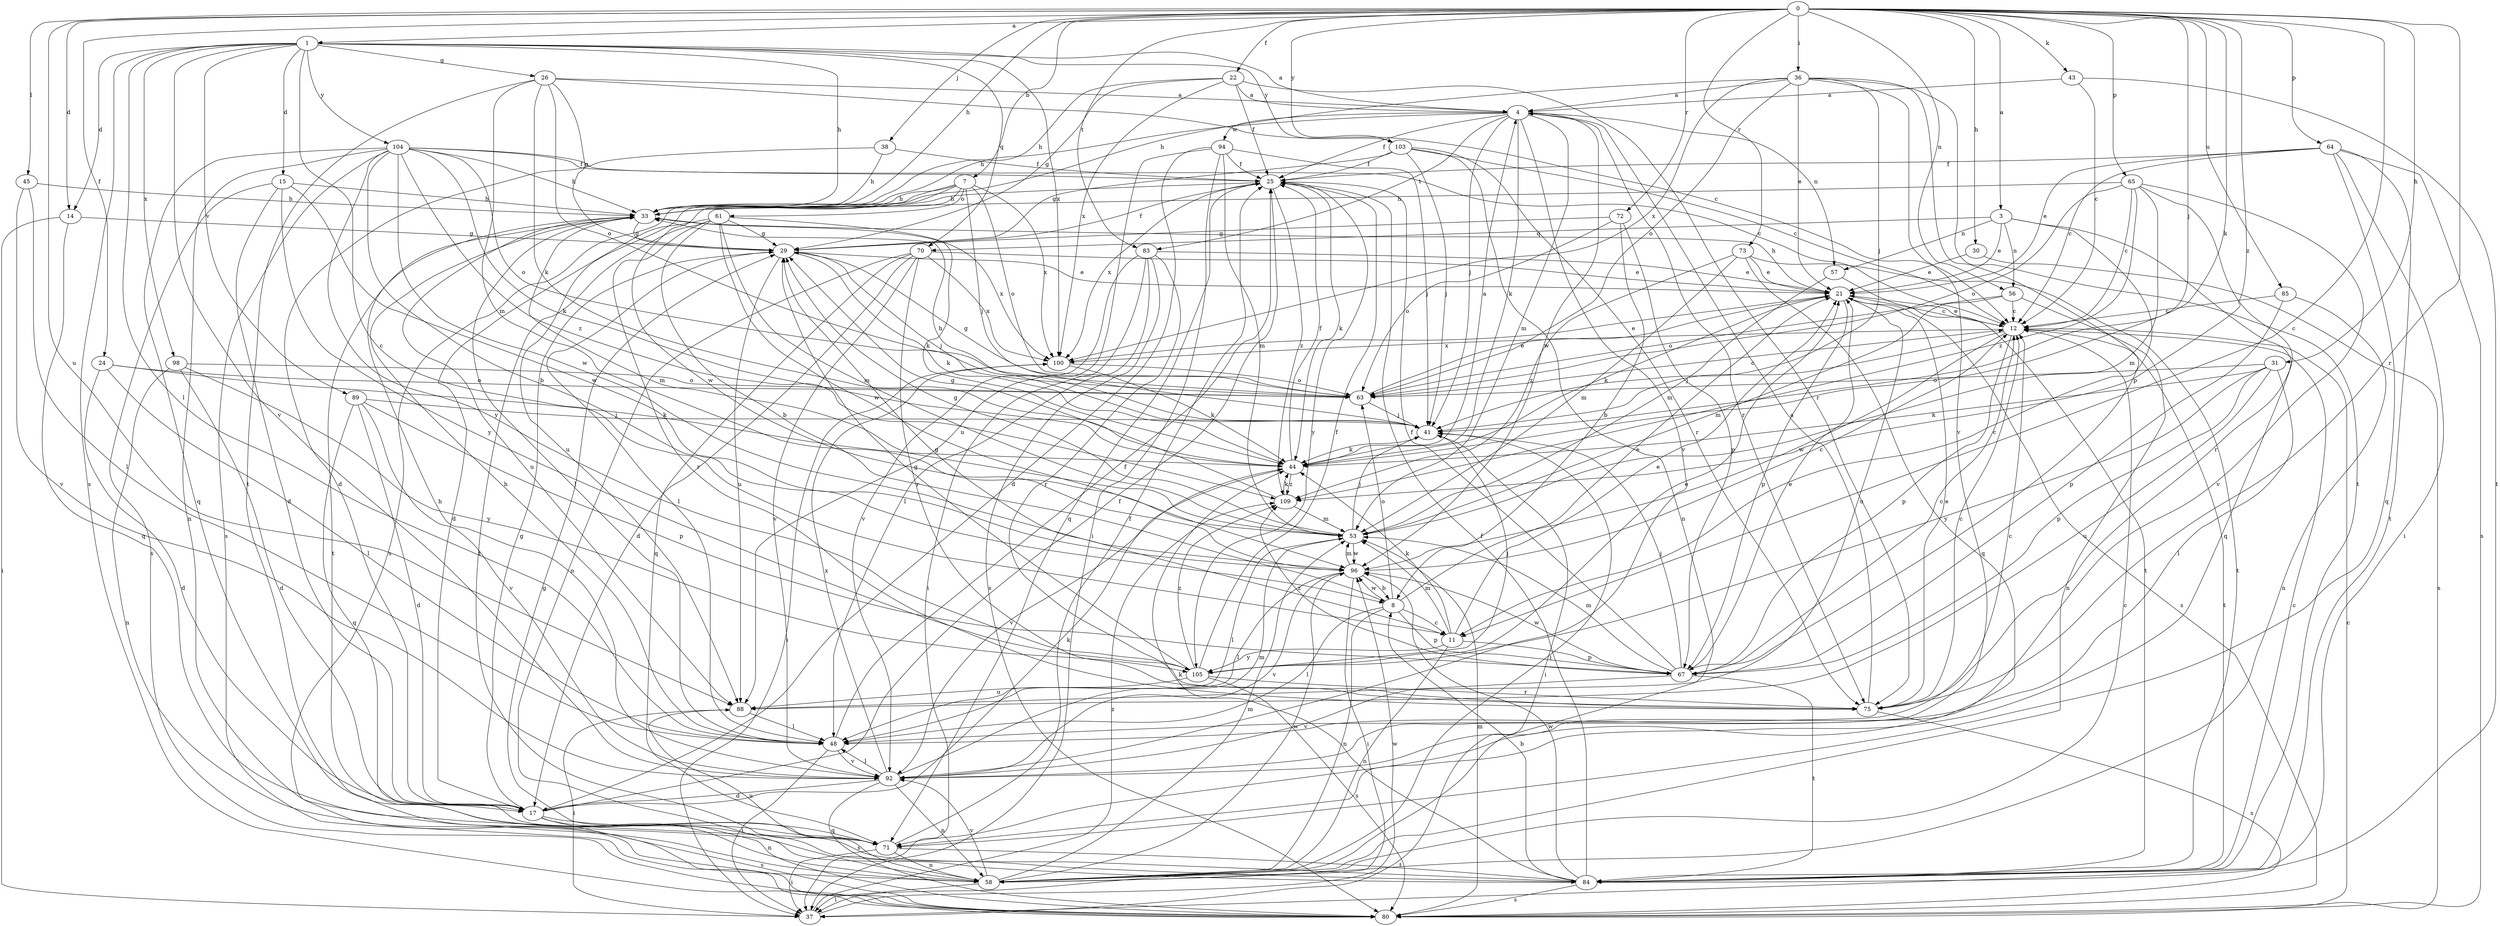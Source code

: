 strict digraph  {
0;
1;
3;
4;
7;
8;
11;
12;
14;
15;
17;
21;
22;
24;
25;
26;
29;
30;
31;
33;
36;
37;
38;
41;
43;
44;
45;
48;
53;
56;
57;
58;
61;
63;
64;
65;
67;
70;
71;
72;
73;
75;
80;
83;
84;
85;
88;
89;
92;
94;
96;
98;
100;
103;
104;
105;
109;
0 -> 1  [label=a];
0 -> 3  [label=a];
0 -> 7  [label=b];
0 -> 11  [label=c];
0 -> 14  [label=d];
0 -> 22  [label=f];
0 -> 24  [label=f];
0 -> 30  [label=h];
0 -> 31  [label=h];
0 -> 33  [label=h];
0 -> 36  [label=i];
0 -> 38  [label=j];
0 -> 41  [label=j];
0 -> 43  [label=k];
0 -> 44  [label=k];
0 -> 45  [label=l];
0 -> 56  [label=n];
0 -> 64  [label=p];
0 -> 65  [label=p];
0 -> 72  [label=r];
0 -> 73  [label=r];
0 -> 75  [label=r];
0 -> 83  [label=t];
0 -> 85  [label=u];
0 -> 88  [label=u];
0 -> 103  [label=y];
0 -> 109  [label=z];
1 -> 4  [label=a];
1 -> 11  [label=c];
1 -> 14  [label=d];
1 -> 15  [label=d];
1 -> 26  [label=g];
1 -> 33  [label=h];
1 -> 48  [label=l];
1 -> 70  [label=q];
1 -> 80  [label=s];
1 -> 89  [label=v];
1 -> 92  [label=v];
1 -> 98  [label=x];
1 -> 100  [label=x];
1 -> 103  [label=y];
1 -> 104  [label=y];
3 -> 11  [label=c];
3 -> 21  [label=e];
3 -> 56  [label=n];
3 -> 57  [label=n];
3 -> 70  [label=q];
3 -> 71  [label=q];
4 -> 25  [label=f];
4 -> 33  [label=h];
4 -> 41  [label=j];
4 -> 44  [label=k];
4 -> 53  [label=m];
4 -> 57  [label=n];
4 -> 75  [label=r];
4 -> 83  [label=t];
4 -> 92  [label=v];
4 -> 94  [label=w];
4 -> 96  [label=w];
7 -> 33  [label=h];
7 -> 41  [label=j];
7 -> 61  [label=o];
7 -> 63  [label=o];
7 -> 80  [label=s];
7 -> 88  [label=u];
7 -> 96  [label=w];
7 -> 100  [label=x];
8 -> 11  [label=c];
8 -> 21  [label=e];
8 -> 48  [label=l];
8 -> 58  [label=n];
8 -> 63  [label=o];
8 -> 67  [label=p];
8 -> 96  [label=w];
11 -> 21  [label=e];
11 -> 29  [label=g];
11 -> 44  [label=k];
11 -> 53  [label=m];
11 -> 58  [label=n];
11 -> 67  [label=p];
11 -> 105  [label=y];
12 -> 21  [label=e];
12 -> 41  [label=j];
12 -> 67  [label=p];
12 -> 84  [label=t];
12 -> 96  [label=w];
12 -> 100  [label=x];
14 -> 29  [label=g];
14 -> 37  [label=i];
14 -> 71  [label=q];
15 -> 17  [label=d];
15 -> 33  [label=h];
15 -> 80  [label=s];
15 -> 96  [label=w];
15 -> 105  [label=y];
17 -> 25  [label=f];
17 -> 29  [label=g];
17 -> 44  [label=k];
17 -> 58  [label=n];
17 -> 71  [label=q];
17 -> 80  [label=s];
21 -> 12  [label=c];
21 -> 33  [label=h];
21 -> 44  [label=k];
21 -> 67  [label=p];
21 -> 80  [label=s];
21 -> 88  [label=u];
22 -> 4  [label=a];
22 -> 25  [label=f];
22 -> 29  [label=g];
22 -> 33  [label=h];
22 -> 75  [label=r];
22 -> 100  [label=x];
24 -> 17  [label=d];
24 -> 44  [label=k];
24 -> 48  [label=l];
24 -> 63  [label=o];
25 -> 33  [label=h];
25 -> 44  [label=k];
25 -> 71  [label=q];
25 -> 100  [label=x];
25 -> 105  [label=y];
25 -> 109  [label=z];
26 -> 4  [label=a];
26 -> 12  [label=c];
26 -> 29  [label=g];
26 -> 44  [label=k];
26 -> 53  [label=m];
26 -> 63  [label=o];
26 -> 84  [label=t];
29 -> 21  [label=e];
29 -> 25  [label=f];
29 -> 41  [label=j];
29 -> 44  [label=k];
29 -> 48  [label=l];
29 -> 88  [label=u];
30 -> 21  [label=e];
30 -> 80  [label=s];
31 -> 44  [label=k];
31 -> 48  [label=l];
31 -> 63  [label=o];
31 -> 67  [label=p];
31 -> 88  [label=u];
31 -> 105  [label=y];
33 -> 29  [label=g];
33 -> 48  [label=l];
33 -> 53  [label=m];
33 -> 84  [label=t];
33 -> 88  [label=u];
33 -> 100  [label=x];
36 -> 4  [label=a];
36 -> 21  [label=e];
36 -> 33  [label=h];
36 -> 41  [label=j];
36 -> 63  [label=o];
36 -> 67  [label=p];
36 -> 84  [label=t];
36 -> 92  [label=v];
36 -> 100  [label=x];
37 -> 96  [label=w];
37 -> 109  [label=z];
38 -> 17  [label=d];
38 -> 25  [label=f];
38 -> 33  [label=h];
41 -> 33  [label=h];
41 -> 37  [label=i];
41 -> 44  [label=k];
43 -> 4  [label=a];
43 -> 12  [label=c];
43 -> 84  [label=t];
44 -> 4  [label=a];
44 -> 25  [label=f];
44 -> 92  [label=v];
44 -> 109  [label=z];
45 -> 33  [label=h];
45 -> 48  [label=l];
45 -> 92  [label=v];
48 -> 12  [label=c];
48 -> 25  [label=f];
48 -> 33  [label=h];
48 -> 37  [label=i];
48 -> 92  [label=v];
53 -> 29  [label=g];
53 -> 41  [label=j];
53 -> 48  [label=l];
53 -> 96  [label=w];
56 -> 12  [label=c];
56 -> 53  [label=m];
56 -> 58  [label=n];
56 -> 63  [label=o];
57 -> 53  [label=m];
57 -> 84  [label=t];
58 -> 12  [label=c];
58 -> 37  [label=i];
58 -> 41  [label=j];
58 -> 53  [label=m];
58 -> 88  [label=u];
58 -> 92  [label=v];
58 -> 96  [label=w];
61 -> 8  [label=b];
61 -> 17  [label=d];
61 -> 29  [label=g];
61 -> 44  [label=k];
61 -> 53  [label=m];
61 -> 75  [label=r];
61 -> 84  [label=t];
61 -> 96  [label=w];
63 -> 12  [label=c];
63 -> 21  [label=e];
63 -> 29  [label=g];
63 -> 41  [label=j];
64 -> 12  [label=c];
64 -> 21  [label=e];
64 -> 25  [label=f];
64 -> 37  [label=i];
64 -> 71  [label=q];
64 -> 80  [label=s];
64 -> 84  [label=t];
65 -> 12  [label=c];
65 -> 33  [label=h];
65 -> 53  [label=m];
65 -> 63  [label=o];
65 -> 75  [label=r];
65 -> 92  [label=v];
65 -> 109  [label=z];
67 -> 12  [label=c];
67 -> 21  [label=e];
67 -> 25  [label=f];
67 -> 41  [label=j];
67 -> 53  [label=m];
67 -> 84  [label=t];
67 -> 92  [label=v];
67 -> 96  [label=w];
67 -> 109  [label=z];
70 -> 17  [label=d];
70 -> 21  [label=e];
70 -> 58  [label=n];
70 -> 71  [label=q];
70 -> 75  [label=r];
70 -> 92  [label=v];
70 -> 100  [label=x];
71 -> 25  [label=f];
71 -> 37  [label=i];
71 -> 58  [label=n];
71 -> 84  [label=t];
72 -> 8  [label=b];
72 -> 29  [label=g];
72 -> 63  [label=o];
72 -> 67  [label=p];
73 -> 21  [label=e];
73 -> 53  [label=m];
73 -> 71  [label=q];
73 -> 84  [label=t];
73 -> 109  [label=z];
75 -> 4  [label=a];
75 -> 12  [label=c];
75 -> 21  [label=e];
75 -> 80  [label=s];
80 -> 12  [label=c];
80 -> 29  [label=g];
80 -> 53  [label=m];
83 -> 21  [label=e];
83 -> 37  [label=i];
83 -> 48  [label=l];
83 -> 75  [label=r];
83 -> 80  [label=s];
83 -> 92  [label=v];
84 -> 8  [label=b];
84 -> 12  [label=c];
84 -> 25  [label=f];
84 -> 44  [label=k];
84 -> 80  [label=s];
84 -> 96  [label=w];
85 -> 12  [label=c];
85 -> 58  [label=n];
85 -> 67  [label=p];
88 -> 37  [label=i];
88 -> 48  [label=l];
89 -> 17  [label=d];
89 -> 41  [label=j];
89 -> 67  [label=p];
89 -> 71  [label=q];
89 -> 92  [label=v];
92 -> 17  [label=d];
92 -> 33  [label=h];
92 -> 48  [label=l];
92 -> 53  [label=m];
92 -> 58  [label=n];
92 -> 80  [label=s];
92 -> 100  [label=x];
94 -> 17  [label=d];
94 -> 25  [label=f];
94 -> 37  [label=i];
94 -> 41  [label=j];
94 -> 53  [label=m];
94 -> 88  [label=u];
96 -> 8  [label=b];
96 -> 12  [label=c];
96 -> 37  [label=i];
96 -> 48  [label=l];
96 -> 53  [label=m];
96 -> 92  [label=v];
98 -> 17  [label=d];
98 -> 58  [label=n];
98 -> 63  [label=o];
98 -> 105  [label=y];
100 -> 21  [label=e];
100 -> 37  [label=i];
100 -> 44  [label=k];
100 -> 63  [label=o];
103 -> 12  [label=c];
103 -> 25  [label=f];
103 -> 29  [label=g];
103 -> 41  [label=j];
103 -> 58  [label=n];
103 -> 75  [label=r];
104 -> 8  [label=b];
104 -> 12  [label=c];
104 -> 25  [label=f];
104 -> 33  [label=h];
104 -> 44  [label=k];
104 -> 58  [label=n];
104 -> 63  [label=o];
104 -> 71  [label=q];
104 -> 80  [label=s];
104 -> 96  [label=w];
104 -> 105  [label=y];
104 -> 109  [label=z];
105 -> 21  [label=e];
105 -> 25  [label=f];
105 -> 29  [label=g];
105 -> 41  [label=j];
105 -> 75  [label=r];
105 -> 80  [label=s];
105 -> 88  [label=u];
105 -> 109  [label=z];
109 -> 29  [label=g];
109 -> 44  [label=k];
109 -> 53  [label=m];
}
